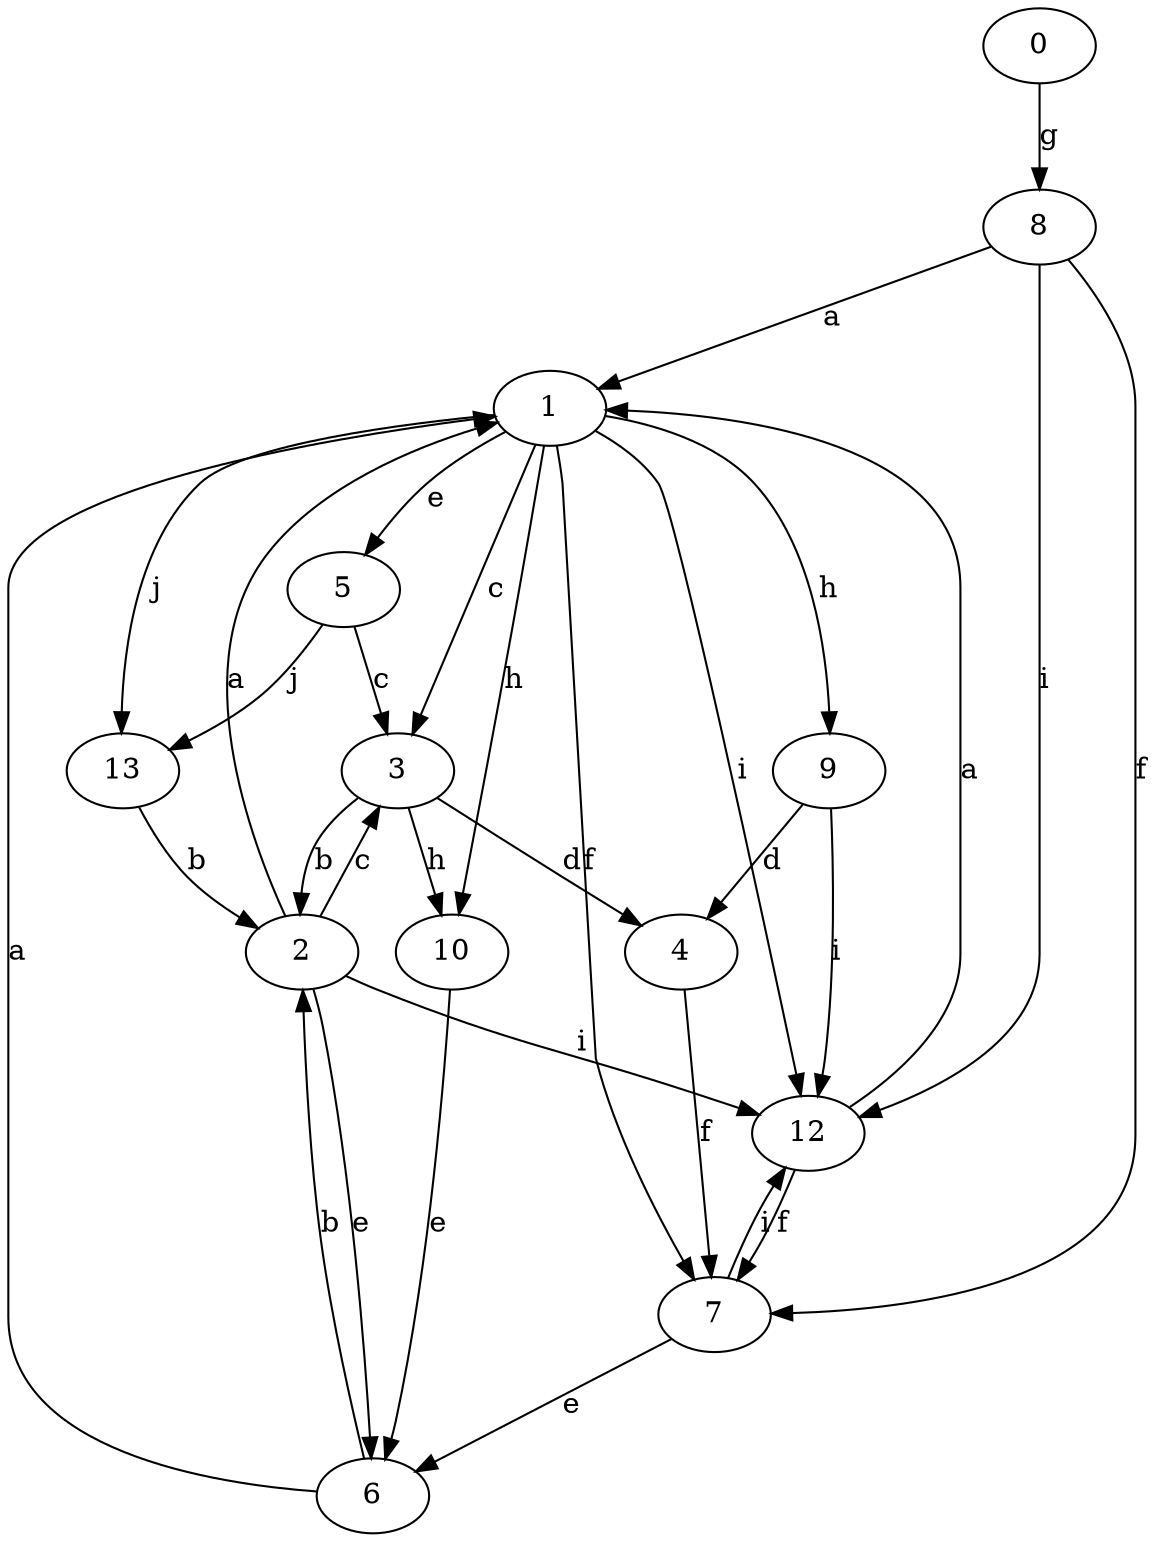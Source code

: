 strict digraph  {
0;
1;
2;
3;
4;
5;
6;
7;
8;
9;
10;
12;
13;
0 -> 8  [label=g];
1 -> 3  [label=c];
1 -> 5  [label=e];
1 -> 7  [label=f];
1 -> 9  [label=h];
1 -> 10  [label=h];
1 -> 12  [label=i];
1 -> 13  [label=j];
2 -> 1  [label=a];
2 -> 3  [label=c];
2 -> 6  [label=e];
2 -> 12  [label=i];
3 -> 2  [label=b];
3 -> 4  [label=d];
3 -> 10  [label=h];
4 -> 7  [label=f];
5 -> 3  [label=c];
5 -> 13  [label=j];
6 -> 1  [label=a];
6 -> 2  [label=b];
7 -> 6  [label=e];
7 -> 12  [label=i];
8 -> 1  [label=a];
8 -> 7  [label=f];
8 -> 12  [label=i];
9 -> 4  [label=d];
9 -> 12  [label=i];
10 -> 6  [label=e];
12 -> 1  [label=a];
12 -> 7  [label=f];
13 -> 2  [label=b];
}
